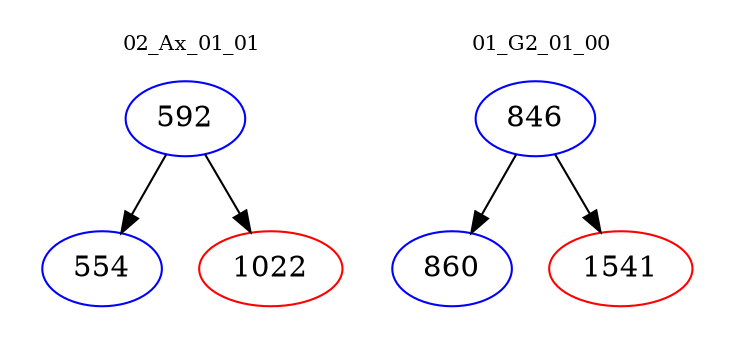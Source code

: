 digraph{
subgraph cluster_0 {
color = white
label = "02_Ax_01_01";
fontsize=10;
T0_592 [label="592", color="blue"]
T0_592 -> T0_554 [color="black"]
T0_554 [label="554", color="blue"]
T0_592 -> T0_1022 [color="black"]
T0_1022 [label="1022", color="red"]
}
subgraph cluster_1 {
color = white
label = "01_G2_01_00";
fontsize=10;
T1_846 [label="846", color="blue"]
T1_846 -> T1_860 [color="black"]
T1_860 [label="860", color="blue"]
T1_846 -> T1_1541 [color="black"]
T1_1541 [label="1541", color="red"]
}
}
